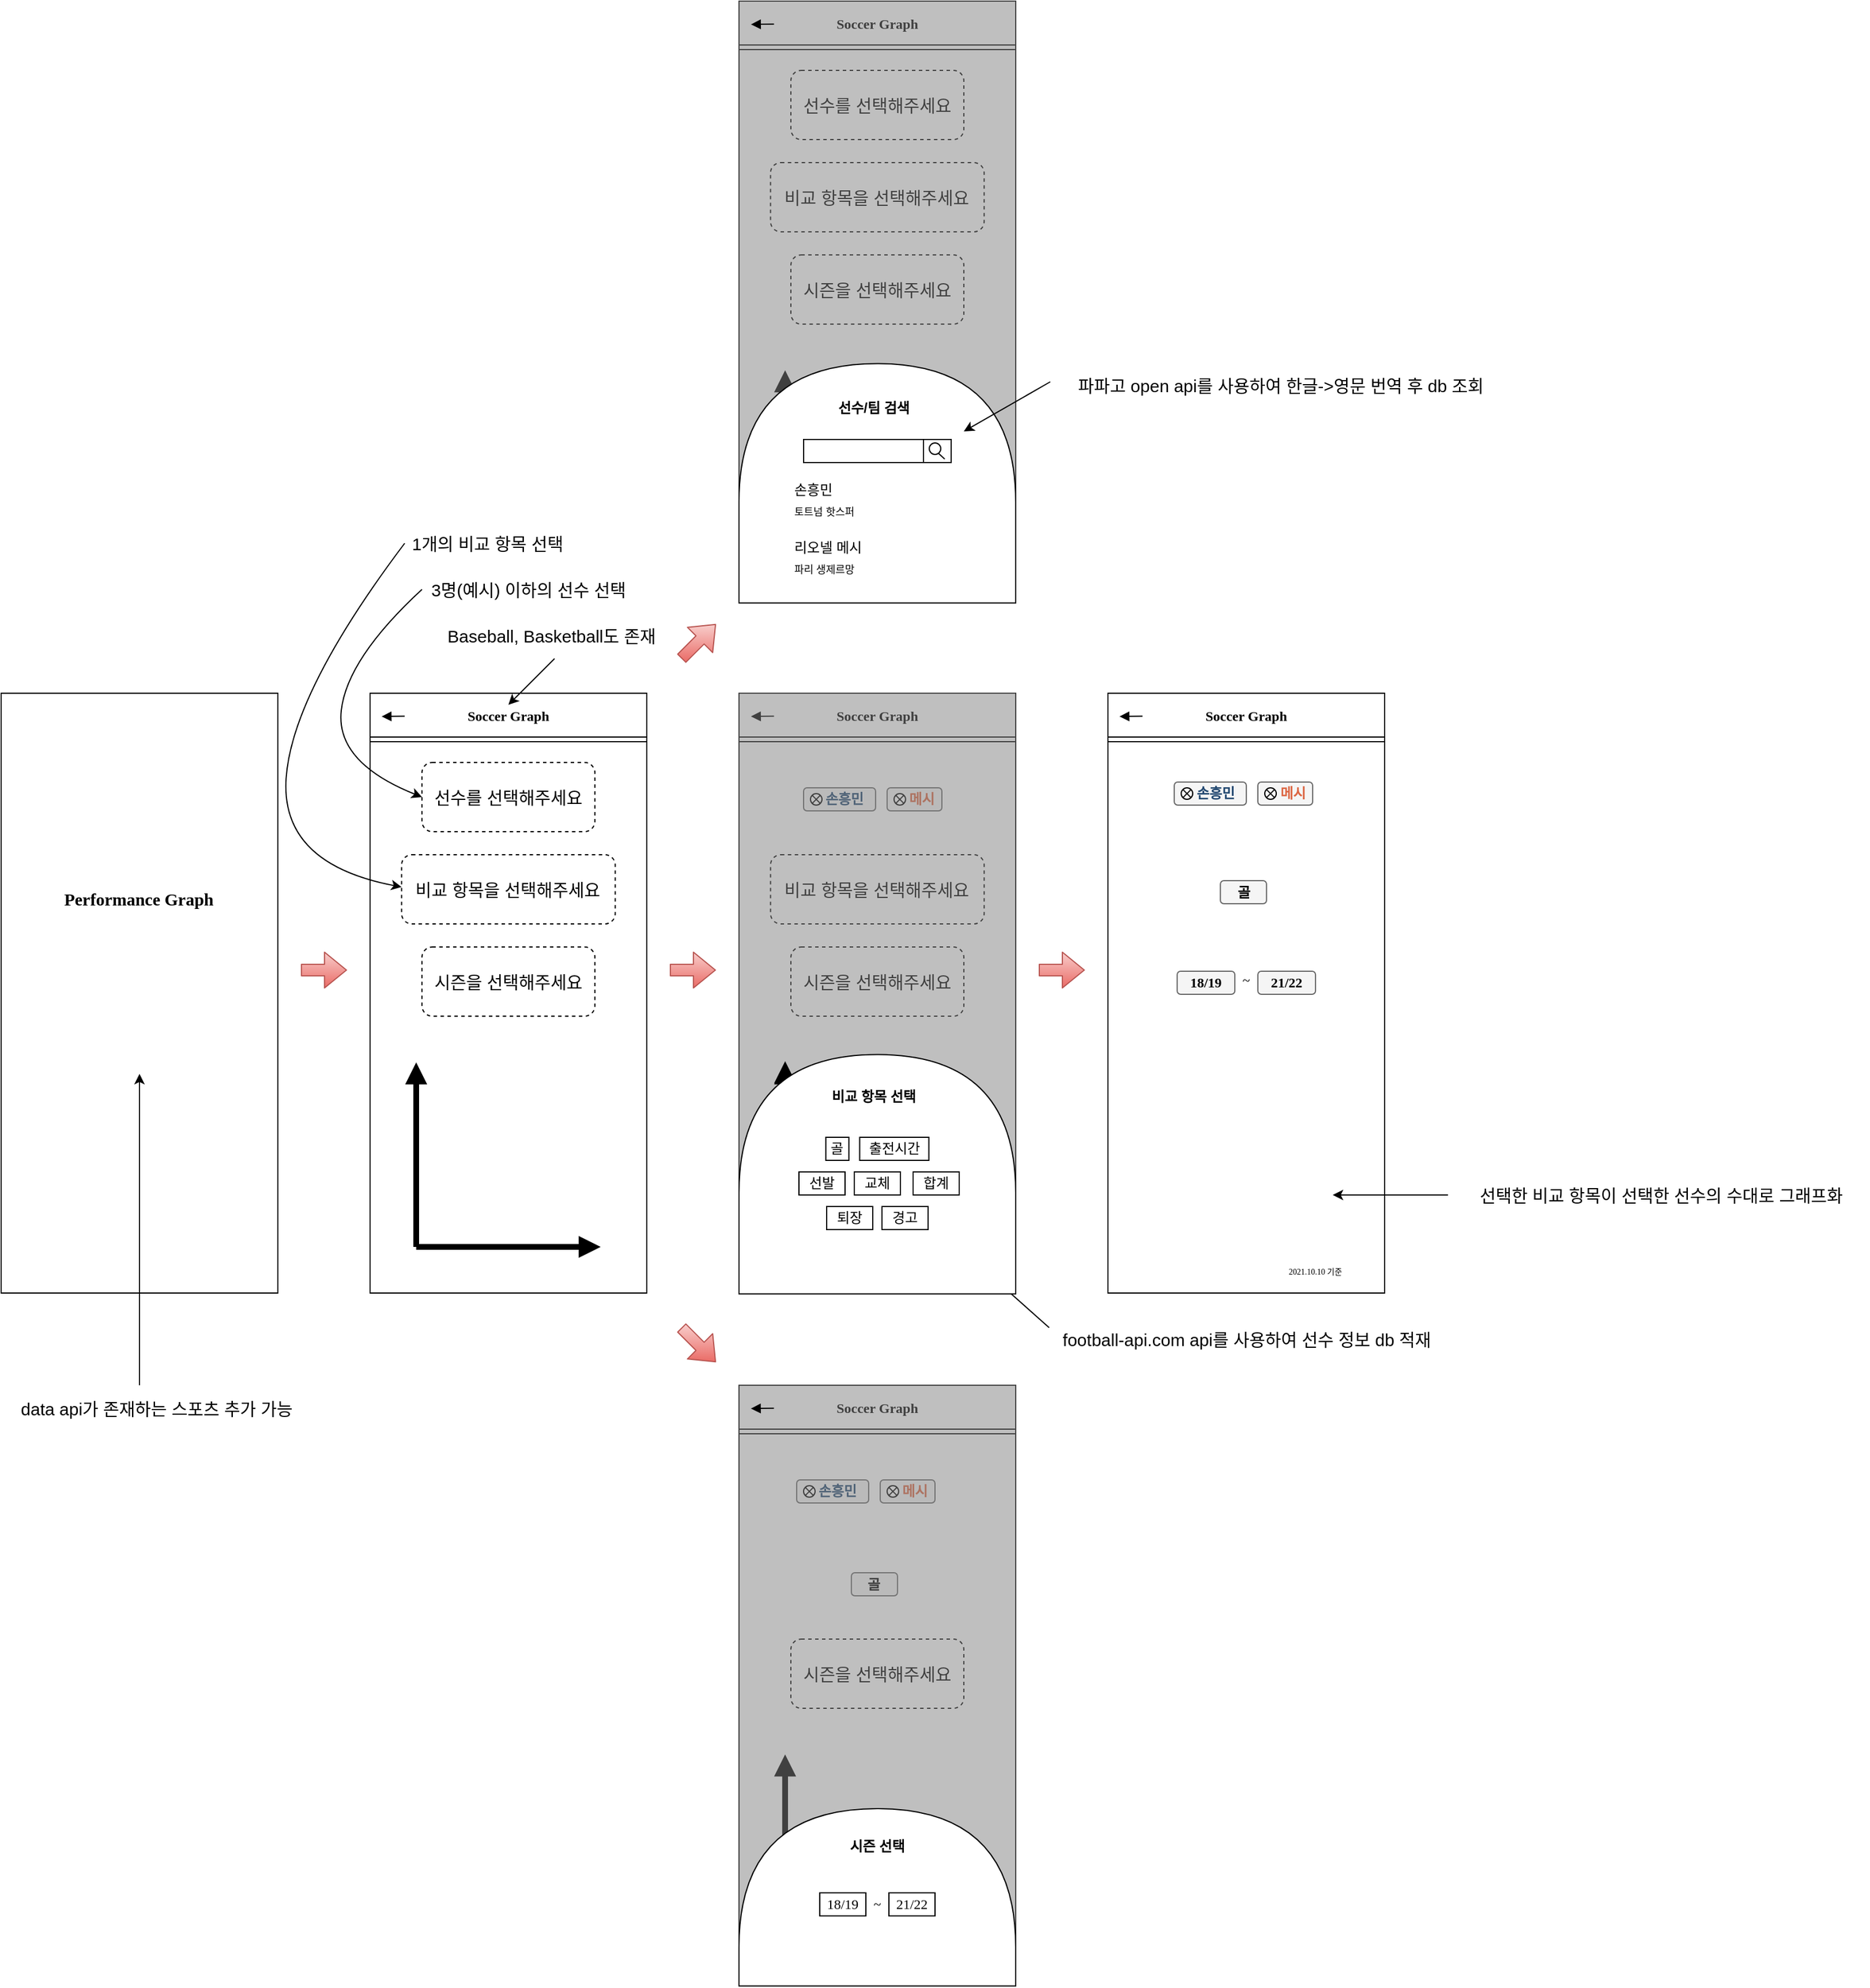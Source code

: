 <mxfile version="15.3.1" type="device"><diagram id="MvpKqsy3WyUv90Td2Emi" name="Page-1"><mxGraphModel dx="916" dy="2758" grid="1" gridSize="10" guides="1" tooltips="1" connect="1" arrows="1" fold="1" page="1" pageScale="1" pageWidth="827" pageHeight="1169" math="0" shadow="0"><root><mxCell id="0"/><mxCell id="1" parent="0"/><mxCell id="j9TfRB6mK-IHEHfA0aaX-177" value="" style="rounded=0;whiteSpace=wrap;html=1;" vertex="1" parent="1"><mxGeometry x="1160" y="200" width="240" height="520" as="geometry"/></mxCell><mxCell id="j9TfRB6mK-IHEHfA0aaX-188" value="Soccer Graph" style="text;html=1;strokeColor=none;fillColor=none;align=center;verticalAlign=middle;whiteSpace=wrap;rounded=0;fontFamily=Comic Sans MS;fontSize=12;fontColor=#000000;fontStyle=1" vertex="1" parent="1"><mxGeometry x="1220.94" y="210" width="118.12" height="20" as="geometry"/></mxCell><mxCell id="j9TfRB6mK-IHEHfA0aaX-189" value="" style="shape=link;html=1;fontFamily=Comic Sans MS;fontSize=12;fontColor=#000000;endSize=2;" edge="1" parent="1"><mxGeometry width="100" relative="1" as="geometry"><mxPoint x="1160" y="240" as="sourcePoint"/><mxPoint x="1400" y="240" as="targetPoint"/></mxGeometry></mxCell><mxCell id="j9TfRB6mK-IHEHfA0aaX-207" value="" style="rounded=0;whiteSpace=wrap;html=1;" vertex="1" parent="1"><mxGeometry x="840" y="200" width="240" height="520" as="geometry"/></mxCell><mxCell id="j9TfRB6mK-IHEHfA0aaX-235" value="" style="shape=flexArrow;endArrow=classic;html=1;gradientColor=#ea6b66;fillColor=#f8cecc;strokeColor=#b85450;" edge="1" parent="1"><mxGeometry width="50" height="50" relative="1" as="geometry"><mxPoint x="1100" y="440" as="sourcePoint"/><mxPoint x="1140" y="440" as="targetPoint"/></mxGeometry></mxCell><mxCell id="j9TfRB6mK-IHEHfA0aaX-237" value="Performance Graph" style="text;html=1;strokeColor=none;fillColor=none;align=center;verticalAlign=middle;whiteSpace=wrap;rounded=0;fontFamily=Comic Sans MS;fontSize=15;fontColor=#000000;fontStyle=1" vertex="1" parent="1"><mxGeometry x="885.47" y="368" width="149.06" height="20" as="geometry"/></mxCell><mxCell id="j9TfRB6mK-IHEHfA0aaX-245" value="" style="shape=image;html=1;verticalAlign=top;verticalLabelPosition=bottom;labelBackgroundColor=#ffffff;imageAspect=0;aspect=fixed;image=https://cdn1.iconfinder.com/data/icons/Momentum_GlossyEntireSet/32/baseball.png;fontSize=15;" vertex="1" parent="1"><mxGeometry x="1000" y="468" width="40" height="40" as="geometry"/></mxCell><mxCell id="j9TfRB6mK-IHEHfA0aaX-246" value="" style="shape=image;html=1;verticalAlign=top;verticalLabelPosition=bottom;labelBackgroundColor=#ffffff;imageAspect=0;aspect=fixed;image=https://cdn3.iconfinder.com/data/icons/balls-icons/512/basketball-128.png;fontSize=15;" vertex="1" parent="1"><mxGeometry x="940" y="468" width="40" height="40" as="geometry"/></mxCell><mxCell id="j9TfRB6mK-IHEHfA0aaX-249" value="" style="shape=image;html=1;verticalAlign=top;verticalLabelPosition=bottom;labelBackgroundColor=#ffffff;imageAspect=0;aspect=fixed;image=https://cdn3.iconfinder.com/data/icons/balls-icons/512/footbal-128.png;fontSize=15;" vertex="1" parent="1"><mxGeometry x="880" y="468" width="40" height="40" as="geometry"/></mxCell><mxCell id="j9TfRB6mK-IHEHfA0aaX-250" value="선수를 선택해주세요" style="rounded=1;whiteSpace=wrap;html=1;fontSize=15;dashed=1;" vertex="1" parent="1"><mxGeometry x="1205.01" y="260" width="150" height="60" as="geometry"/></mxCell><mxCell id="j9TfRB6mK-IHEHfA0aaX-251" value="비교 항목을 선택해주세요" style="rounded=1;whiteSpace=wrap;html=1;fontSize=15;dashed=1;" vertex="1" parent="1"><mxGeometry x="1187.34" y="340" width="185.31" height="60" as="geometry"/></mxCell><mxCell id="j9TfRB6mK-IHEHfA0aaX-252" value="시즌을 선택해주세요" style="rounded=1;whiteSpace=wrap;html=1;fontSize=15;dashed=1;" vertex="1" parent="1"><mxGeometry x="1205.01" y="420" width="150" height="60" as="geometry"/></mxCell><mxCell id="j9TfRB6mK-IHEHfA0aaX-257" value="" style="endArrow=block;html=1;fontSize=15;strokeWidth=5;fillColor=#000000;endFill=1;" edge="1" parent="1"><mxGeometry width="50" height="50" relative="1" as="geometry"><mxPoint x="1200" y="680" as="sourcePoint"/><mxPoint x="1360" y="680" as="targetPoint"/></mxGeometry></mxCell><mxCell id="j9TfRB6mK-IHEHfA0aaX-259" value="" style="endArrow=block;html=1;fontSize=15;strokeWidth=5;fillColor=#000000;endFill=1;" edge="1" parent="1"><mxGeometry width="50" height="50" relative="1" as="geometry"><mxPoint x="1200" y="680" as="sourcePoint"/><mxPoint x="1200" y="520" as="targetPoint"/></mxGeometry></mxCell><mxCell id="j9TfRB6mK-IHEHfA0aaX-260" value="" style="rounded=0;whiteSpace=wrap;html=1;" vertex="1" parent="1"><mxGeometry x="1480" y="-400" width="240" height="520" as="geometry"/></mxCell><mxCell id="j9TfRB6mK-IHEHfA0aaX-261" value="Soccer Graph" style="text;html=1;strokeColor=none;fillColor=none;align=center;verticalAlign=middle;whiteSpace=wrap;rounded=0;fontFamily=Comic Sans MS;fontSize=12;fontColor=#000000;fontStyle=1" vertex="1" parent="1"><mxGeometry x="1540.94" y="-390" width="118.12" height="20" as="geometry"/></mxCell><mxCell id="j9TfRB6mK-IHEHfA0aaX-262" value="" style="shape=link;html=1;fontFamily=Comic Sans MS;fontSize=12;fontColor=#000000;endSize=2;" edge="1" parent="1"><mxGeometry width="100" relative="1" as="geometry"><mxPoint x="1480" y="-360" as="sourcePoint"/><mxPoint x="1720" y="-360" as="targetPoint"/></mxGeometry></mxCell><mxCell id="j9TfRB6mK-IHEHfA0aaX-266" value="선수를 선택해주세요" style="rounded=1;whiteSpace=wrap;html=1;fontSize=15;dashed=1;" vertex="1" parent="1"><mxGeometry x="1525.01" y="-340" width="150" height="60" as="geometry"/></mxCell><mxCell id="j9TfRB6mK-IHEHfA0aaX-267" value="비교 항목을 선택해주세요" style="rounded=1;whiteSpace=wrap;html=1;fontSize=15;dashed=1;" vertex="1" parent="1"><mxGeometry x="1507.34" y="-260" width="185.31" height="60" as="geometry"/></mxCell><mxCell id="j9TfRB6mK-IHEHfA0aaX-268" value="시즌을 선택해주세요" style="rounded=1;whiteSpace=wrap;html=1;fontSize=15;dashed=1;" vertex="1" parent="1"><mxGeometry x="1525.01" y="-180" width="150" height="60" as="geometry"/></mxCell><mxCell id="j9TfRB6mK-IHEHfA0aaX-269" value="" style="endArrow=block;html=1;fontSize=15;strokeWidth=5;fillColor=#000000;endFill=1;" edge="1" parent="1"><mxGeometry width="50" height="50" relative="1" as="geometry"><mxPoint x="1520" y="80" as="sourcePoint"/><mxPoint x="1680" y="80" as="targetPoint"/></mxGeometry></mxCell><mxCell id="j9TfRB6mK-IHEHfA0aaX-270" value="" style="endArrow=block;html=1;fontSize=15;strokeWidth=5;fillColor=#000000;endFill=1;" edge="1" parent="1"><mxGeometry width="50" height="50" relative="1" as="geometry"><mxPoint x="1520" y="80" as="sourcePoint"/><mxPoint x="1520" y="-80" as="targetPoint"/></mxGeometry></mxCell><mxCell id="j9TfRB6mK-IHEHfA0aaX-271" value="" style="rounded=0;whiteSpace=wrap;html=1;" vertex="1" parent="1"><mxGeometry x="1480.01" y="200" width="240" height="520" as="geometry"/></mxCell><mxCell id="j9TfRB6mK-IHEHfA0aaX-272" value="Soccer Graph" style="text;html=1;strokeColor=none;fillColor=none;align=center;verticalAlign=middle;whiteSpace=wrap;rounded=0;fontFamily=Comic Sans MS;fontSize=12;fontColor=#000000;fontStyle=1" vertex="1" parent="1"><mxGeometry x="1540.95" y="210" width="118.12" height="20" as="geometry"/></mxCell><mxCell id="j9TfRB6mK-IHEHfA0aaX-273" value="" style="shape=link;html=1;fontFamily=Comic Sans MS;fontSize=12;fontColor=#000000;endSize=2;" edge="1" parent="1"><mxGeometry width="100" relative="1" as="geometry"><mxPoint x="1480.01" y="240" as="sourcePoint"/><mxPoint x="1720.01" y="240" as="targetPoint"/></mxGeometry></mxCell><mxCell id="j9TfRB6mK-IHEHfA0aaX-278" value="비교 항목을 선택해주세요" style="rounded=1;whiteSpace=wrap;html=1;fontSize=15;dashed=1;" vertex="1" parent="1"><mxGeometry x="1507.35" y="340" width="185.31" height="60" as="geometry"/></mxCell><mxCell id="j9TfRB6mK-IHEHfA0aaX-279" value="시즌을 선택해주세요" style="rounded=1;whiteSpace=wrap;html=1;fontSize=15;dashed=1;" vertex="1" parent="1"><mxGeometry x="1525.02" y="420" width="150" height="60" as="geometry"/></mxCell><mxCell id="j9TfRB6mK-IHEHfA0aaX-282" value="" style="rounded=0;whiteSpace=wrap;html=1;" vertex="1" parent="1"><mxGeometry x="1479.99" y="800" width="240" height="520" as="geometry"/></mxCell><mxCell id="j9TfRB6mK-IHEHfA0aaX-283" value="Soccer Graph" style="text;html=1;strokeColor=none;fillColor=none;align=center;verticalAlign=middle;whiteSpace=wrap;rounded=0;fontFamily=Comic Sans MS;fontSize=12;fontColor=#000000;fontStyle=1" vertex="1" parent="1"><mxGeometry x="1540.93" y="810" width="118.12" height="20" as="geometry"/></mxCell><mxCell id="j9TfRB6mK-IHEHfA0aaX-284" value="" style="shape=link;html=1;fontFamily=Comic Sans MS;fontSize=12;fontColor=#000000;endSize=2;" edge="1" parent="1"><mxGeometry width="100" relative="1" as="geometry"><mxPoint x="1479.99" y="840" as="sourcePoint"/><mxPoint x="1719.99" y="840" as="targetPoint"/></mxGeometry></mxCell><mxCell id="j9TfRB6mK-IHEHfA0aaX-289" value="" style="rounded=1;whiteSpace=wrap;html=1;fontSize=15;dashed=1;fillColor=#FFFFFF;strokeColor=none;" vertex="1" parent="1"><mxGeometry x="1504.82" y="942.5" width="185.31" height="60" as="geometry"/></mxCell><mxCell id="j9TfRB6mK-IHEHfA0aaX-290" value="시즌을 선택해주세요" style="rounded=1;whiteSpace=wrap;html=1;fontSize=15;dashed=1;" vertex="1" parent="1"><mxGeometry x="1525" y="1020" width="150" height="60" as="geometry"/></mxCell><mxCell id="j9TfRB6mK-IHEHfA0aaX-291" value="" style="endArrow=block;html=1;fontSize=15;strokeWidth=5;fillColor=#000000;endFill=1;" edge="1" parent="1"><mxGeometry width="50" height="50" relative="1" as="geometry"><mxPoint x="1519.99" y="1280" as="sourcePoint"/><mxPoint x="1679.99" y="1280" as="targetPoint"/></mxGeometry></mxCell><mxCell id="j9TfRB6mK-IHEHfA0aaX-292" value="" style="endArrow=block;html=1;fontSize=15;strokeWidth=5;fillColor=#000000;endFill=1;" edge="1" parent="1"><mxGeometry width="50" height="50" relative="1" as="geometry"><mxPoint x="1519.99" y="1280" as="sourcePoint"/><mxPoint x="1519.99" y="1120" as="targetPoint"/></mxGeometry></mxCell><mxCell id="j9TfRB6mK-IHEHfA0aaX-294" value="" style="shape=flexArrow;endArrow=classic;html=1;gradientColor=#ea6b66;fillColor=#f8cecc;strokeColor=#b85450;" edge="1" parent="1"><mxGeometry width="50" height="50" relative="1" as="geometry"><mxPoint x="1420" y="440" as="sourcePoint"/><mxPoint x="1460" y="440" as="targetPoint"/></mxGeometry></mxCell><mxCell id="j9TfRB6mK-IHEHfA0aaX-295" value="" style="shape=flexArrow;endArrow=classic;html=1;gradientColor=#ea6b66;fillColor=#f8cecc;strokeColor=#b85450;" edge="1" parent="1"><mxGeometry width="50" height="50" relative="1" as="geometry"><mxPoint x="1430" y="170" as="sourcePoint"/><mxPoint x="1460" y="140" as="targetPoint"/></mxGeometry></mxCell><mxCell id="j9TfRB6mK-IHEHfA0aaX-296" value="" style="shape=flexArrow;endArrow=classic;html=1;gradientColor=#ea6b66;fillColor=#f8cecc;strokeColor=#b85450;" edge="1" parent="1"><mxGeometry width="50" height="50" relative="1" as="geometry"><mxPoint x="1430" y="750" as="sourcePoint"/><mxPoint x="1460" y="780" as="targetPoint"/></mxGeometry></mxCell><mxCell id="j9TfRB6mK-IHEHfA0aaX-297" value="" style="rounded=0;whiteSpace=wrap;html=1;" vertex="1" parent="1"><mxGeometry x="1800" y="200" width="240" height="520" as="geometry"/></mxCell><mxCell id="j9TfRB6mK-IHEHfA0aaX-298" value="Soccer Graph" style="text;html=1;strokeColor=none;fillColor=none;align=center;verticalAlign=middle;whiteSpace=wrap;rounded=0;fontFamily=Comic Sans MS;fontSize=12;fontColor=#000000;fontStyle=1" vertex="1" parent="1"><mxGeometry x="1860.94" y="210" width="118.12" height="20" as="geometry"/></mxCell><mxCell id="j9TfRB6mK-IHEHfA0aaX-299" value="" style="shape=link;html=1;fontFamily=Comic Sans MS;fontSize=12;fontColor=#000000;endSize=2;" edge="1" parent="1"><mxGeometry width="100" relative="1" as="geometry"><mxPoint x="1800.0" y="240" as="sourcePoint"/><mxPoint x="2040.0" y="240" as="targetPoint"/></mxGeometry></mxCell><mxCell id="j9TfRB6mK-IHEHfA0aaX-305" value="" style="rounded=1;whiteSpace=wrap;html=1;fontSize=15;dashed=1;strokeColor=none;" vertex="1" parent="1"><mxGeometry x="1845.01" y="420" width="150" height="60" as="geometry"/></mxCell><mxCell id="j9TfRB6mK-IHEHfA0aaX-308" value="" style="shape=flexArrow;endArrow=classic;html=1;gradientColor=#ea6b66;fillColor=#f8cecc;strokeColor=#b85450;" edge="1" parent="1"><mxGeometry width="50" height="50" relative="1" as="geometry"><mxPoint x="1740" y="440" as="sourcePoint"/><mxPoint x="1780" y="440" as="targetPoint"/></mxGeometry></mxCell><mxCell id="j9TfRB6mK-IHEHfA0aaX-186" value="" style="shape=image;html=1;verticalAlign=top;verticalLabelPosition=bottom;labelBackgroundColor=#ffffff;imageAspect=0;aspect=fixed;image=https://cdn2.iconfinder.com/data/icons/business-charts-free-pack/2253/line_chart_against-128.png;rounded=1;strokeWidth=1;imageBackground=none;" vertex="1" parent="1"><mxGeometry x="1820" y="508" width="188" height="188" as="geometry"/></mxCell><mxCell id="j9TfRB6mK-IHEHfA0aaX-327" value="" style="rounded=0;whiteSpace=wrap;html=1;gradientDirection=north;fillColor=#808080;strokeColor=#666666;shadow=0;opacity=50;" vertex="1" parent="1"><mxGeometry x="1480.02" y="-400" width="240" height="520" as="geometry"/></mxCell><mxCell id="j9TfRB6mK-IHEHfA0aaX-324" value="" style="shape=delay;whiteSpace=wrap;html=1;rounded=0;fontSize=15;rotation=-90;" vertex="1" parent="1"><mxGeometry x="1496.28" y="-102" width="207.4" height="240" as="geometry"/></mxCell><mxCell id="j9TfRB6mK-IHEHfA0aaX-178" value="" style="rounded=0;whiteSpace=wrap;html=1;" vertex="1" parent="1"><mxGeometry x="1536.02" y="-20.0" width="104" height="20" as="geometry"/></mxCell><mxCell id="j9TfRB6mK-IHEHfA0aaX-179" value="선수/팀 검색" style="text;html=1;strokeColor=none;fillColor=none;align=center;verticalAlign=middle;whiteSpace=wrap;rounded=0;fontStyle=1" vertex="1" parent="1"><mxGeometry x="1562.47" y="-57.0" width="70" height="20" as="geometry"/></mxCell><mxCell id="j9TfRB6mK-IHEHfA0aaX-180" value="" style="rounded=0;whiteSpace=wrap;html=1;" vertex="1" parent="1"><mxGeometry x="1640.02" y="-20.0" width="24" height="20" as="geometry"/></mxCell><mxCell id="j9TfRB6mK-IHEHfA0aaX-181" value="" style="ellipse;whiteSpace=wrap;html=1;aspect=fixed;" vertex="1" parent="1"><mxGeometry x="1645.02" y="-17.0" width="10" height="10" as="geometry"/></mxCell><mxCell id="j9TfRB6mK-IHEHfA0aaX-182" value="" style="endArrow=none;html=1;endSize=2;exitX=0.805;exitY=0;exitDx=0;exitDy=0;exitPerimeter=0;" edge="1" parent="1"><mxGeometry width="50" height="50" relative="1" as="geometry"><mxPoint x="1658.42" y="-3.0" as="sourcePoint"/><mxPoint x="1653.02" y="-8.0" as="targetPoint"/></mxGeometry></mxCell><mxCell id="j9TfRB6mK-IHEHfA0aaX-340" value="" style="rounded=1;whiteSpace=wrap;html=1;fontSize=15;dashed=1;strokeColor=none;" vertex="1" parent="1"><mxGeometry x="1525.02" y="860" width="150" height="60" as="geometry"/></mxCell><mxCell id="j9TfRB6mK-IHEHfA0aaX-341" value="&amp;nbsp; &amp;nbsp;손흥민" style="rounded=1;whiteSpace=wrap;html=1;strokeWidth=1;fillColor=#f5f5f5;strokeColor=#666666;fontColor=#224870;fontStyle=1;fontFamily=Verdana;fontSize=12;" vertex="1" parent="1"><mxGeometry x="1530" y="882" width="62.48" height="20" as="geometry"/></mxCell><mxCell id="j9TfRB6mK-IHEHfA0aaX-342" value="&amp;nbsp; &amp;nbsp; 메시" style="rounded=1;whiteSpace=wrap;html=1;strokeWidth=1;fillColor=#f5f5f5;strokeColor=#666666;fontColor=#dc6643;fontStyle=1" vertex="1" parent="1"><mxGeometry x="1602.48" y="882" width="47.52" height="20" as="geometry"/></mxCell><mxCell id="j9TfRB6mK-IHEHfA0aaX-343" value="" style="shape=sumEllipse;perimeter=ellipsePerimeter;whiteSpace=wrap;html=1;backgroundOutline=1;rounded=0;shadow=0;fontSize=15;strokeColor=default;fillColor=#FFFFFF;gradientDirection=north;" vertex="1" parent="1"><mxGeometry x="1608.48" y="887" width="10" height="10" as="geometry"/></mxCell><mxCell id="j9TfRB6mK-IHEHfA0aaX-344" value="" style="shape=sumEllipse;perimeter=ellipsePerimeter;whiteSpace=wrap;html=1;backgroundOutline=1;rounded=0;shadow=0;fontSize=15;strokeColor=default;fillColor=#FFFFFF;gradientDirection=north;" vertex="1" parent="1"><mxGeometry x="1536" y="887" width="10" height="10" as="geometry"/></mxCell><mxCell id="j9TfRB6mK-IHEHfA0aaX-353" value="골" style="rounded=1;whiteSpace=wrap;html=1;strokeWidth=1;fillColor=#f5f5f5;strokeColor=#666666;fontColor=#000000;fontStyle=1;fontFamily=Verdana;fontSize=12;" vertex="1" parent="1"><mxGeometry x="1577.47" y="962.5" width="40" height="20" as="geometry"/></mxCell><mxCell id="j9TfRB6mK-IHEHfA0aaX-357" value="" style="rounded=1;whiteSpace=wrap;html=1;fontSize=15;dashed=1;fillColor=#FFFFFF;strokeColor=none;" vertex="1" parent="1"><mxGeometry x="1827.36" y="340" width="185.31" height="60" as="geometry"/></mxCell><mxCell id="j9TfRB6mK-IHEHfA0aaX-363" value="골" style="rounded=1;whiteSpace=wrap;html=1;strokeWidth=1;fillColor=#f5f5f5;strokeColor=#666666;fontColor=#000000;fontStyle=1;fontFamily=Verdana;fontSize=12;" vertex="1" parent="1"><mxGeometry x="1897.55" y="362.5" width="40" height="20" as="geometry"/></mxCell><mxCell id="j9TfRB6mK-IHEHfA0aaX-328" value="" style="rounded=0;whiteSpace=wrap;html=1;gradientDirection=north;fillColor=#808080;strokeColor=#666666;shadow=0;opacity=50;" vertex="1" parent="1"><mxGeometry x="1480.02" y="800" width="240" height="520" as="geometry"/></mxCell><mxCell id="j9TfRB6mK-IHEHfA0aaX-367" value="" style="shape=delay;whiteSpace=wrap;html=1;rounded=0;fontSize=15;rotation=-90;" vertex="1" parent="1"><mxGeometry x="1523.12" y="1123.84" width="153.72" height="240" as="geometry"/></mxCell><mxCell id="j9TfRB6mK-IHEHfA0aaX-197" value="18/19" style="rounded=0;whiteSpace=wrap;html=1;fontFamily=Comic Sans MS;fontSize=12;strokeWidth=1;fillColor=#FFFFFF;strokeColor=#000000;" vertex="1" parent="1"><mxGeometry x="1550.02" y="1240" width="40" height="20" as="geometry"/></mxCell><mxCell id="j9TfRB6mK-IHEHfA0aaX-198" value="21/22" style="rounded=0;whiteSpace=wrap;html=1;fontFamily=Comic Sans MS;fontSize=12;strokeWidth=1;fillColor=#FFFFFF;strokeColor=#000000;" vertex="1" parent="1"><mxGeometry x="1610.02" y="1240" width="40" height="20" as="geometry"/></mxCell><mxCell id="j9TfRB6mK-IHEHfA0aaX-199" value="~" style="text;html=1;strokeColor=none;fillColor=#FFFFFF;align=center;verticalAlign=middle;whiteSpace=wrap;rounded=0;fontFamily=Comic Sans MS;fontSize=12;fontColor=#000000;" vertex="1" parent="1"><mxGeometry x="1595.02" y="1240" width="10" height="20" as="geometry"/></mxCell><mxCell id="j9TfRB6mK-IHEHfA0aaX-368" value="21/22" style="rounded=1;whiteSpace=wrap;html=1;strokeWidth=1;fillColor=#f5f5f5;strokeColor=#666666;fontColor=#000000;fontStyle=1;fontFamily=Verdana;fontSize=12;" vertex="1" parent="1"><mxGeometry x="1930.05" y="441" width="50" height="20" as="geometry"/></mxCell><mxCell id="j9TfRB6mK-IHEHfA0aaX-369" value="18/19" style="rounded=1;whiteSpace=wrap;html=1;strokeWidth=1;fillColor=#f5f5f5;strokeColor=#666666;fontColor=#000000;fontStyle=1;fontFamily=Verdana;fontSize=12;" vertex="1" parent="1"><mxGeometry x="1860.05" y="441" width="50" height="20" as="geometry"/></mxCell><mxCell id="j9TfRB6mK-IHEHfA0aaX-370" value="~" style="text;html=1;strokeColor=none;fillColor=#FFFFFF;align=center;verticalAlign=middle;whiteSpace=wrap;rounded=0;fontFamily=Comic Sans MS;fontSize=12;fontColor=#000000;" vertex="1" parent="1"><mxGeometry x="1915.05" y="439" width="10" height="20" as="geometry"/></mxCell><mxCell id="j9TfRB6mK-IHEHfA0aaX-193" value="&lt;font style=&quot;font-size: 7px&quot;&gt;2021.10.10 기준&lt;/font&gt;" style="text;html=1;strokeColor=none;fillColor=none;align=center;verticalAlign=middle;whiteSpace=wrap;rounded=0;fontFamily=Comic Sans MS;fontSize=12;fontColor=#000000;" vertex="1" parent="1"><mxGeometry x="1940" y="690" width="80" height="20" as="geometry"/></mxCell><mxCell id="j9TfRB6mK-IHEHfA0aaX-373" value="" style="endArrow=classic;html=1;fontSize=15;fontColor=#000000;strokeWidth=1;fillColor=#000000;entryX=0.5;entryY=0;entryDx=0;entryDy=0;" edge="1" parent="1" target="j9TfRB6mK-IHEHfA0aaX-188"><mxGeometry width="50" height="50" relative="1" as="geometry"><mxPoint x="1320" y="170" as="sourcePoint"/><mxPoint x="1230" y="-10.31" as="targetPoint"/></mxGeometry></mxCell><mxCell id="j9TfRB6mK-IHEHfA0aaX-374" value="Baseball, Basketball도 존재" style="text;html=1;strokeColor=none;fillColor=none;align=center;verticalAlign=middle;whiteSpace=wrap;rounded=0;shadow=0;fontSize=15;fontColor=#000000;" vertex="1" parent="1"><mxGeometry x="1220.94" y="140" width="192.66" height="20" as="geometry"/></mxCell><mxCell id="j9TfRB6mK-IHEHfA0aaX-375" value="" style="curved=1;endArrow=classic;html=1;fontSize=15;fontColor=#000000;strokeWidth=1;fillColor=#000000;entryX=0;entryY=0.5;entryDx=0;entryDy=0;exitX=0;exitY=0.5;exitDx=0;exitDy=0;" edge="1" parent="1" source="j9TfRB6mK-IHEHfA0aaX-376" target="j9TfRB6mK-IHEHfA0aaX-250"><mxGeometry width="50" height="50" relative="1" as="geometry"><mxPoint x="1180" y="100" as="sourcePoint"/><mxPoint x="1130" y="140" as="targetPoint"/><Array as="points"><mxPoint x="1140" y="170"/><mxPoint x="1130" y="260"/></Array></mxGeometry></mxCell><mxCell id="j9TfRB6mK-IHEHfA0aaX-376" value="3명(예시) 이하의 선수 선택" style="text;html=1;strokeColor=none;fillColor=none;align=center;verticalAlign=middle;whiteSpace=wrap;rounded=0;shadow=0;fontSize=15;fontColor=#000000;" vertex="1" parent="1"><mxGeometry x="1205.01" y="100" width="184.99" height="20" as="geometry"/></mxCell><mxCell id="j9TfRB6mK-IHEHfA0aaX-377" value="" style="curved=1;endArrow=classic;html=1;fontSize=15;fontColor=#000000;strokeWidth=1;fillColor=#000000;entryX=0;entryY=0.5;entryDx=0;entryDy=0;" edge="1" parent="1"><mxGeometry width="50" height="50" relative="1" as="geometry"><mxPoint x="1190" y="70" as="sourcePoint"/><mxPoint x="1187.34" y="368" as="targetPoint"/><Array as="points"><mxPoint x="1092" y="200"/><mxPoint x="1082.33" y="348"/></Array></mxGeometry></mxCell><mxCell id="j9TfRB6mK-IHEHfA0aaX-378" value="1개의 비교 항목 선택" style="text;html=1;strokeColor=none;fillColor=none;align=center;verticalAlign=middle;whiteSpace=wrap;rounded=0;shadow=0;fontSize=15;fontColor=#000000;" vertex="1" parent="1"><mxGeometry x="1187.34" y="60" width="150" height="20" as="geometry"/></mxCell><mxCell id="j9TfRB6mK-IHEHfA0aaX-379" value="" style="endArrow=block;html=1;fontSize=15;fontColor=#000000;strokeWidth=1;fillColor=#000000;endFill=1;" edge="1" parent="1"><mxGeometry width="50" height="50" relative="1" as="geometry"><mxPoint x="1190" y="219.86" as="sourcePoint"/><mxPoint x="1170" y="220.15" as="targetPoint"/></mxGeometry></mxCell><mxCell id="j9TfRB6mK-IHEHfA0aaX-380" value="" style="endArrow=block;html=1;fontSize=15;fontColor=#000000;strokeWidth=1;fillColor=#000000;endFill=1;" edge="1" parent="1"><mxGeometry width="50" height="50" relative="1" as="geometry"><mxPoint x="1510.35" y="219.85" as="sourcePoint"/><mxPoint x="1490.35" y="220.14" as="targetPoint"/></mxGeometry></mxCell><mxCell id="j9TfRB6mK-IHEHfA0aaX-382" value="" style="endArrow=block;html=1;fontSize=15;fontColor=#000000;strokeWidth=1;fillColor=#000000;endFill=1;" edge="1" parent="1"><mxGeometry width="50" height="50" relative="1" as="geometry"><mxPoint x="1510.35" y="-380.14" as="sourcePoint"/><mxPoint x="1490.35" y="-379.85" as="targetPoint"/></mxGeometry></mxCell><mxCell id="j9TfRB6mK-IHEHfA0aaX-383" value="" style="endArrow=block;html=1;fontSize=15;fontColor=#000000;strokeWidth=1;fillColor=#000000;endFill=1;" edge="1" parent="1"><mxGeometry width="50" height="50" relative="1" as="geometry"><mxPoint x="1830" y="219.86" as="sourcePoint"/><mxPoint x="1810" y="220.15" as="targetPoint"/></mxGeometry></mxCell><mxCell id="j9TfRB6mK-IHEHfA0aaX-384" value="" style="endArrow=block;html=1;fontSize=15;fontColor=#000000;strokeWidth=1;fillColor=#000000;endFill=1;" edge="1" parent="1"><mxGeometry width="50" height="50" relative="1" as="geometry"><mxPoint x="1510.28" y="819.86" as="sourcePoint"/><mxPoint x="1490.28" y="820.15" as="targetPoint"/></mxGeometry></mxCell><mxCell id="j9TfRB6mK-IHEHfA0aaX-386" value="" style="endArrow=classic;html=1;fontSize=15;fontColor=#000000;strokeWidth=1;fillColor=#000000;" edge="1" parent="1"><mxGeometry width="50" height="50" relative="1" as="geometry"><mxPoint x="1750" y="-70" as="sourcePoint"/><mxPoint x="1675.02" y="-27" as="targetPoint"/></mxGeometry></mxCell><mxCell id="j9TfRB6mK-IHEHfA0aaX-387" value="파파고 open api를 사용하여 한글-&amp;gt;영문 번역 후 db 조회" style="text;html=1;strokeColor=none;fillColor=none;align=center;verticalAlign=middle;whiteSpace=wrap;rounded=0;shadow=0;fontSize=15;fontColor=#000000;" vertex="1" parent="1"><mxGeometry x="1754.18" y="-77" width="392.43" height="20" as="geometry"/></mxCell><UserObject label="football-api.com api를 사용하여 선수 정보 db 적재" link="https://football-api.com/" id="j9TfRB6mK-IHEHfA0aaX-388"><mxCell style="text;html=1;strokeColor=none;fillColor=none;align=center;verticalAlign=middle;whiteSpace=wrap;rounded=0;shadow=0;fontSize=15;fontColor=#000000;" vertex="1" parent="1"><mxGeometry x="1747.55" y="750" width="344.99" height="20" as="geometry"/></mxCell></UserObject><mxCell id="j9TfRB6mK-IHEHfA0aaX-389" value="" style="endArrow=classic;html=1;fontSize=15;fontColor=#000000;strokeWidth=1;fillColor=#000000;" edge="1" parent="1"><mxGeometry width="50" height="50" relative="1" as="geometry"><mxPoint x="1749" y="750" as="sourcePoint"/><mxPoint x="1659.05" y="670" as="targetPoint"/></mxGeometry></mxCell><mxCell id="j9TfRB6mK-IHEHfA0aaX-390" value="" style="endArrow=classic;html=1;fontSize=15;fontColor=#000000;strokeWidth=1;fillColor=#000000;" edge="1" parent="1"><mxGeometry width="50" height="50" relative="1" as="geometry"><mxPoint x="2094.96" y="635" as="sourcePoint"/><mxPoint x="1995.01" y="635" as="targetPoint"/></mxGeometry></mxCell><UserObject label="선택한 비교 항목이 선택한 선수의 수대로 그래프화" link="https://football-api.com/" id="j9TfRB6mK-IHEHfA0aaX-391"><mxCell style="text;html=1;strokeColor=none;fillColor=none;align=center;verticalAlign=middle;whiteSpace=wrap;rounded=0;shadow=0;fontSize=15;fontColor=#000000;" vertex="1" parent="1"><mxGeometry x="2100" y="625" width="360" height="20" as="geometry"/></mxCell></UserObject><mxCell id="j9TfRB6mK-IHEHfA0aaX-392" value="" style="endArrow=classic;html=1;fontSize=15;fontColor=#000000;strokeWidth=1;fillColor=#000000;" edge="1" parent="1"><mxGeometry width="50" height="50" relative="1" as="geometry"><mxPoint x="960" y="800" as="sourcePoint"/><mxPoint x="960" y="530" as="targetPoint"/></mxGeometry></mxCell><mxCell id="j9TfRB6mK-IHEHfA0aaX-393" value="data api가 존재하는 스포츠 추가 가능" style="text;html=1;strokeColor=none;fillColor=none;align=center;verticalAlign=middle;whiteSpace=wrap;rounded=0;shadow=0;fontSize=15;fontColor=#000000;" vertex="1" parent="1"><mxGeometry x="840" y="810" width="270" height="20" as="geometry"/></mxCell><mxCell id="j9TfRB6mK-IHEHfA0aaX-398" value="&lt;font style=&quot;font-size: 12px&quot;&gt;손흥민&lt;br&gt;&lt;/font&gt;&lt;font style=&quot;font-size: 9px&quot;&gt;토트넘 핫스퍼&lt;/font&gt;" style="text;html=1;strokeColor=none;fillColor=none;align=left;verticalAlign=middle;whiteSpace=wrap;rounded=0;shadow=0;fontSize=15;fontColor=#000000;" vertex="1" parent="1"><mxGeometry x="1526.3" y="20.93" width="83.7" height="20" as="geometry"/></mxCell><mxCell id="j9TfRB6mK-IHEHfA0aaX-400" value="&lt;font style=&quot;font-size: 12px&quot;&gt;리오넬 메시&lt;br&gt;&lt;/font&gt;&lt;font style=&quot;font-size: 9px&quot;&gt;파리 생제르망&lt;/font&gt;" style="text;html=1;strokeColor=none;fillColor=none;align=left;verticalAlign=middle;whiteSpace=wrap;rounded=0;shadow=0;fontSize=15;fontColor=#000000;" vertex="1" parent="1"><mxGeometry x="1526.3" y="70.93" width="83.7" height="20" as="geometry"/></mxCell><mxCell id="j9TfRB6mK-IHEHfA0aaX-403" value="" style="shape=image;imageAspect=0;aspect=fixed;verticalLabelPosition=bottom;verticalAlign=top;rounded=0;shadow=0;fontSize=15;fontColor=#000000;strokeColor=#000000;fillColor=#FFFFFF;gradientColor=none;gradientDirection=north;html=1;image=http://t1.daumcdn.net/media/img-section/sports13/logo/team/14/33_300300.png;" vertex="1" parent="1"><mxGeometry x="1496.28" y="23.93" width="20" height="20" as="geometry"/></mxCell><mxCell id="j9TfRB6mK-IHEHfA0aaX-404" value="" style="shape=image;imageAspect=0;aspect=fixed;verticalLabelPosition=bottom;verticalAlign=top;rounded=0;shadow=0;fontSize=15;fontColor=#000000;strokeColor=#000000;fillColor=#FFFFFF;gradientColor=none;gradientDirection=north;html=1;image=https://upload.wikimedia.org/wikipedia/ko/b/be/%ED%8C%8C%EB%A6%AC_%EC%83%9D%EC%A0%9C%EB%A5%B4%EB%A7%B9_FC.svg;" vertex="1" parent="1"><mxGeometry x="1496.28" y="70.93" width="20" height="20" as="geometry"/></mxCell><mxCell id="j9TfRB6mK-IHEHfA0aaX-408" value="&amp;nbsp; &amp;nbsp;손흥민" style="rounded=1;whiteSpace=wrap;html=1;strokeWidth=1;fillColor=#f5f5f5;strokeColor=#666666;fontColor=#224870;fontStyle=1;fontFamily=Verdana;fontSize=12;" vertex="1" parent="1"><mxGeometry x="1536" y="282" width="62.48" height="20" as="geometry"/></mxCell><mxCell id="j9TfRB6mK-IHEHfA0aaX-409" value="&amp;nbsp; &amp;nbsp; 메시" style="rounded=1;whiteSpace=wrap;html=1;strokeWidth=1;fillColor=#f5f5f5;strokeColor=#666666;fontColor=#dc6643;fontStyle=1" vertex="1" parent="1"><mxGeometry x="1608.48" y="282" width="47.52" height="20" as="geometry"/></mxCell><mxCell id="j9TfRB6mK-IHEHfA0aaX-410" value="" style="shape=sumEllipse;perimeter=ellipsePerimeter;whiteSpace=wrap;html=1;backgroundOutline=1;rounded=0;shadow=0;fontSize=15;strokeColor=default;fillColor=#FFFFFF;gradientDirection=north;" vertex="1" parent="1"><mxGeometry x="1614.48" y="287" width="10" height="10" as="geometry"/></mxCell><mxCell id="j9TfRB6mK-IHEHfA0aaX-411" value="" style="shape=sumEllipse;perimeter=ellipsePerimeter;whiteSpace=wrap;html=1;backgroundOutline=1;rounded=0;shadow=0;fontSize=15;strokeColor=default;fillColor=#FFFFFF;gradientDirection=north;" vertex="1" parent="1"><mxGeometry x="1542" y="287" width="10" height="10" as="geometry"/></mxCell><mxCell id="j9TfRB6mK-IHEHfA0aaX-329" value="" style="rounded=0;whiteSpace=wrap;html=1;gradientDirection=north;fillColor=#808080;strokeColor=#666666;shadow=0;opacity=50;" vertex="1" parent="1"><mxGeometry x="1479.98" y="200" width="240" height="520" as="geometry"/></mxCell><mxCell id="j9TfRB6mK-IHEHfA0aaX-280" value="" style="endArrow=block;html=1;fontSize=15;strokeWidth=5;fillColor=#000000;endFill=1;" edge="1" parent="1"><mxGeometry width="50" height="50" relative="1" as="geometry"><mxPoint x="1520.01" y="680" as="sourcePoint"/><mxPoint x="1680.01" y="680" as="targetPoint"/></mxGeometry></mxCell><mxCell id="j9TfRB6mK-IHEHfA0aaX-281" value="" style="endArrow=block;html=1;fontSize=15;strokeWidth=5;fillColor=#000000;endFill=1;" edge="1" parent="1"><mxGeometry width="50" height="50" relative="1" as="geometry"><mxPoint x="1520.01" y="680" as="sourcePoint"/><mxPoint x="1520.01" y="520" as="targetPoint"/></mxGeometry></mxCell><mxCell id="j9TfRB6mK-IHEHfA0aaX-345" value="" style="endArrow=block;html=1;fontSize=15;strokeWidth=5;fillColor=#000000;endFill=1;" edge="1" parent="1"><mxGeometry width="50" height="50" relative="1" as="geometry"><mxPoint x="1520.02" y="679" as="sourcePoint"/><mxPoint x="1680.02" y="679" as="targetPoint"/></mxGeometry></mxCell><mxCell id="j9TfRB6mK-IHEHfA0aaX-346" value="" style="endArrow=block;html=1;fontSize=15;strokeWidth=5;fillColor=#000000;endFill=1;" edge="1" parent="1"><mxGeometry width="50" height="50" relative="1" as="geometry"><mxPoint x="1520.02" y="679" as="sourcePoint"/><mxPoint x="1520.02" y="519" as="targetPoint"/></mxGeometry></mxCell><mxCell id="j9TfRB6mK-IHEHfA0aaX-347" value="" style="shape=delay;whiteSpace=wrap;html=1;rounded=0;fontSize=15;rotation=-90;" vertex="1" parent="1"><mxGeometry x="1496.3" y="497" width="207.4" height="240" as="geometry"/></mxCell><mxCell id="j9TfRB6mK-IHEHfA0aaX-194" value="골" style="rounded=0;whiteSpace=wrap;html=1;fontFamily=Comic Sans MS;fontSize=12;strokeWidth=1;" vertex="1" parent="1"><mxGeometry x="1555.31" y="585" width="20" height="20" as="geometry"/></mxCell><mxCell id="j9TfRB6mK-IHEHfA0aaX-195" value="출전시간" style="rounded=0;whiteSpace=wrap;html=1;fontFamily=Comic Sans MS;fontSize=12;strokeWidth=1;" vertex="1" parent="1"><mxGeometry x="1584.69" y="585" width="60" height="20" as="geometry"/></mxCell><mxCell id="j9TfRB6mK-IHEHfA0aaX-196" value="합계" style="rounded=0;whiteSpace=wrap;html=1;fontFamily=Comic Sans MS;fontSize=12;strokeWidth=1;" vertex="1" parent="1"><mxGeometry x="1631" y="615" width="40" height="20" as="geometry"/></mxCell><mxCell id="j9TfRB6mK-IHEHfA0aaX-200" value="선발" style="rounded=0;whiteSpace=wrap;html=1;fontFamily=Comic Sans MS;fontSize=12;strokeWidth=1;" vertex="1" parent="1"><mxGeometry x="1532" y="615" width="40" height="20" as="geometry"/></mxCell><mxCell id="j9TfRB6mK-IHEHfA0aaX-201" value="교체" style="rounded=0;whiteSpace=wrap;html=1;fontFamily=Comic Sans MS;fontSize=12;strokeWidth=1;" vertex="1" parent="1"><mxGeometry x="1580" y="615" width="40" height="20" as="geometry"/></mxCell><mxCell id="j9TfRB6mK-IHEHfA0aaX-202" value="퇴장" style="rounded=0;whiteSpace=wrap;html=1;fontFamily=Comic Sans MS;fontSize=12;strokeWidth=1;" vertex="1" parent="1"><mxGeometry x="1556" y="645" width="40" height="20" as="geometry"/></mxCell><mxCell id="j9TfRB6mK-IHEHfA0aaX-203" value="경고" style="rounded=0;whiteSpace=wrap;html=1;fontFamily=Comic Sans MS;fontSize=12;strokeWidth=1;" vertex="1" parent="1"><mxGeometry x="1604" y="645" width="40" height="20" as="geometry"/></mxCell><mxCell id="j9TfRB6mK-IHEHfA0aaX-412" value="비교 항목 선택" style="text;html=1;strokeColor=none;fillColor=none;align=center;verticalAlign=middle;whiteSpace=wrap;rounded=0;fontStyle=1" vertex="1" parent="1"><mxGeometry x="1552.48" y="540" width="90" height="20" as="geometry"/></mxCell><mxCell id="j9TfRB6mK-IHEHfA0aaX-413" value="시즌 선택" style="text;html=1;strokeColor=none;fillColor=none;align=center;verticalAlign=middle;whiteSpace=wrap;rounded=0;fontStyle=1" vertex="1" parent="1"><mxGeometry x="1565.03" y="1190" width="69.98" height="20" as="geometry"/></mxCell><mxCell id="j9TfRB6mK-IHEHfA0aaX-422" value="&amp;nbsp; &amp;nbsp;손흥민" style="rounded=1;whiteSpace=wrap;html=1;strokeWidth=1;fillColor=#f5f5f5;strokeColor=#666666;fontColor=#224870;fontStyle=1;fontFamily=Verdana;fontSize=12;" vertex="1" parent="1"><mxGeometry x="1857.55" y="277" width="62.48" height="20" as="geometry"/></mxCell><mxCell id="j9TfRB6mK-IHEHfA0aaX-423" value="&amp;nbsp; &amp;nbsp; 메시" style="rounded=1;whiteSpace=wrap;html=1;strokeWidth=1;fillColor=#f5f5f5;strokeColor=#666666;fontColor=#dc6643;fontStyle=1" vertex="1" parent="1"><mxGeometry x="1930.03" y="277" width="47.52" height="20" as="geometry"/></mxCell><mxCell id="j9TfRB6mK-IHEHfA0aaX-424" value="" style="shape=sumEllipse;perimeter=ellipsePerimeter;whiteSpace=wrap;html=1;backgroundOutline=1;rounded=0;shadow=0;fontSize=15;strokeColor=default;fillColor=#FFFFFF;gradientDirection=north;" vertex="1" parent="1"><mxGeometry x="1936.03" y="282" width="10" height="10" as="geometry"/></mxCell><mxCell id="j9TfRB6mK-IHEHfA0aaX-425" value="" style="shape=sumEllipse;perimeter=ellipsePerimeter;whiteSpace=wrap;html=1;backgroundOutline=1;rounded=0;shadow=0;fontSize=15;strokeColor=default;fillColor=#FFFFFF;gradientDirection=north;" vertex="1" parent="1"><mxGeometry x="1863.55" y="282" width="10" height="10" as="geometry"/></mxCell></root></mxGraphModel></diagram></mxfile>